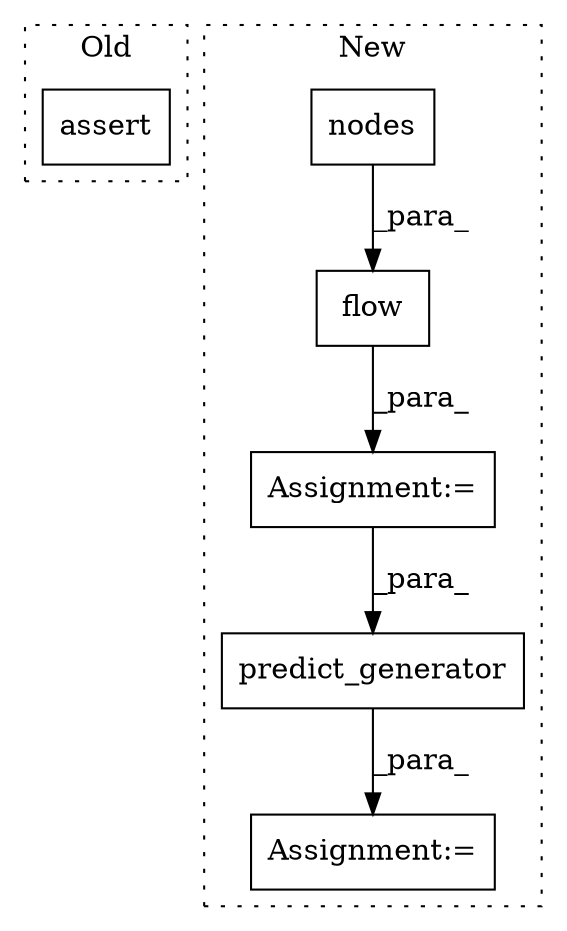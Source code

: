 digraph G {
subgraph cluster0 {
1 [label="assert" a="6" s="11769" l="7" shape="box"];
label = "Old";
style="dotted";
}
subgraph cluster1 {
2 [label="flow" a="32" s="12798,12812" l="5,1" shape="box"];
3 [label="Assignment:=" a="7" s="12793" l="1" shape="box"];
4 [label="nodes" a="32" s="12805" l="7" shape="box"];
5 [label="predict_generator" a="32" s="12832,12852" l="18,1" shape="box"];
6 [label="Assignment:=" a="7" s="12825" l="1" shape="box"];
label = "New";
style="dotted";
}
2 -> 3 [label="_para_"];
3 -> 5 [label="_para_"];
4 -> 2 [label="_para_"];
5 -> 6 [label="_para_"];
}